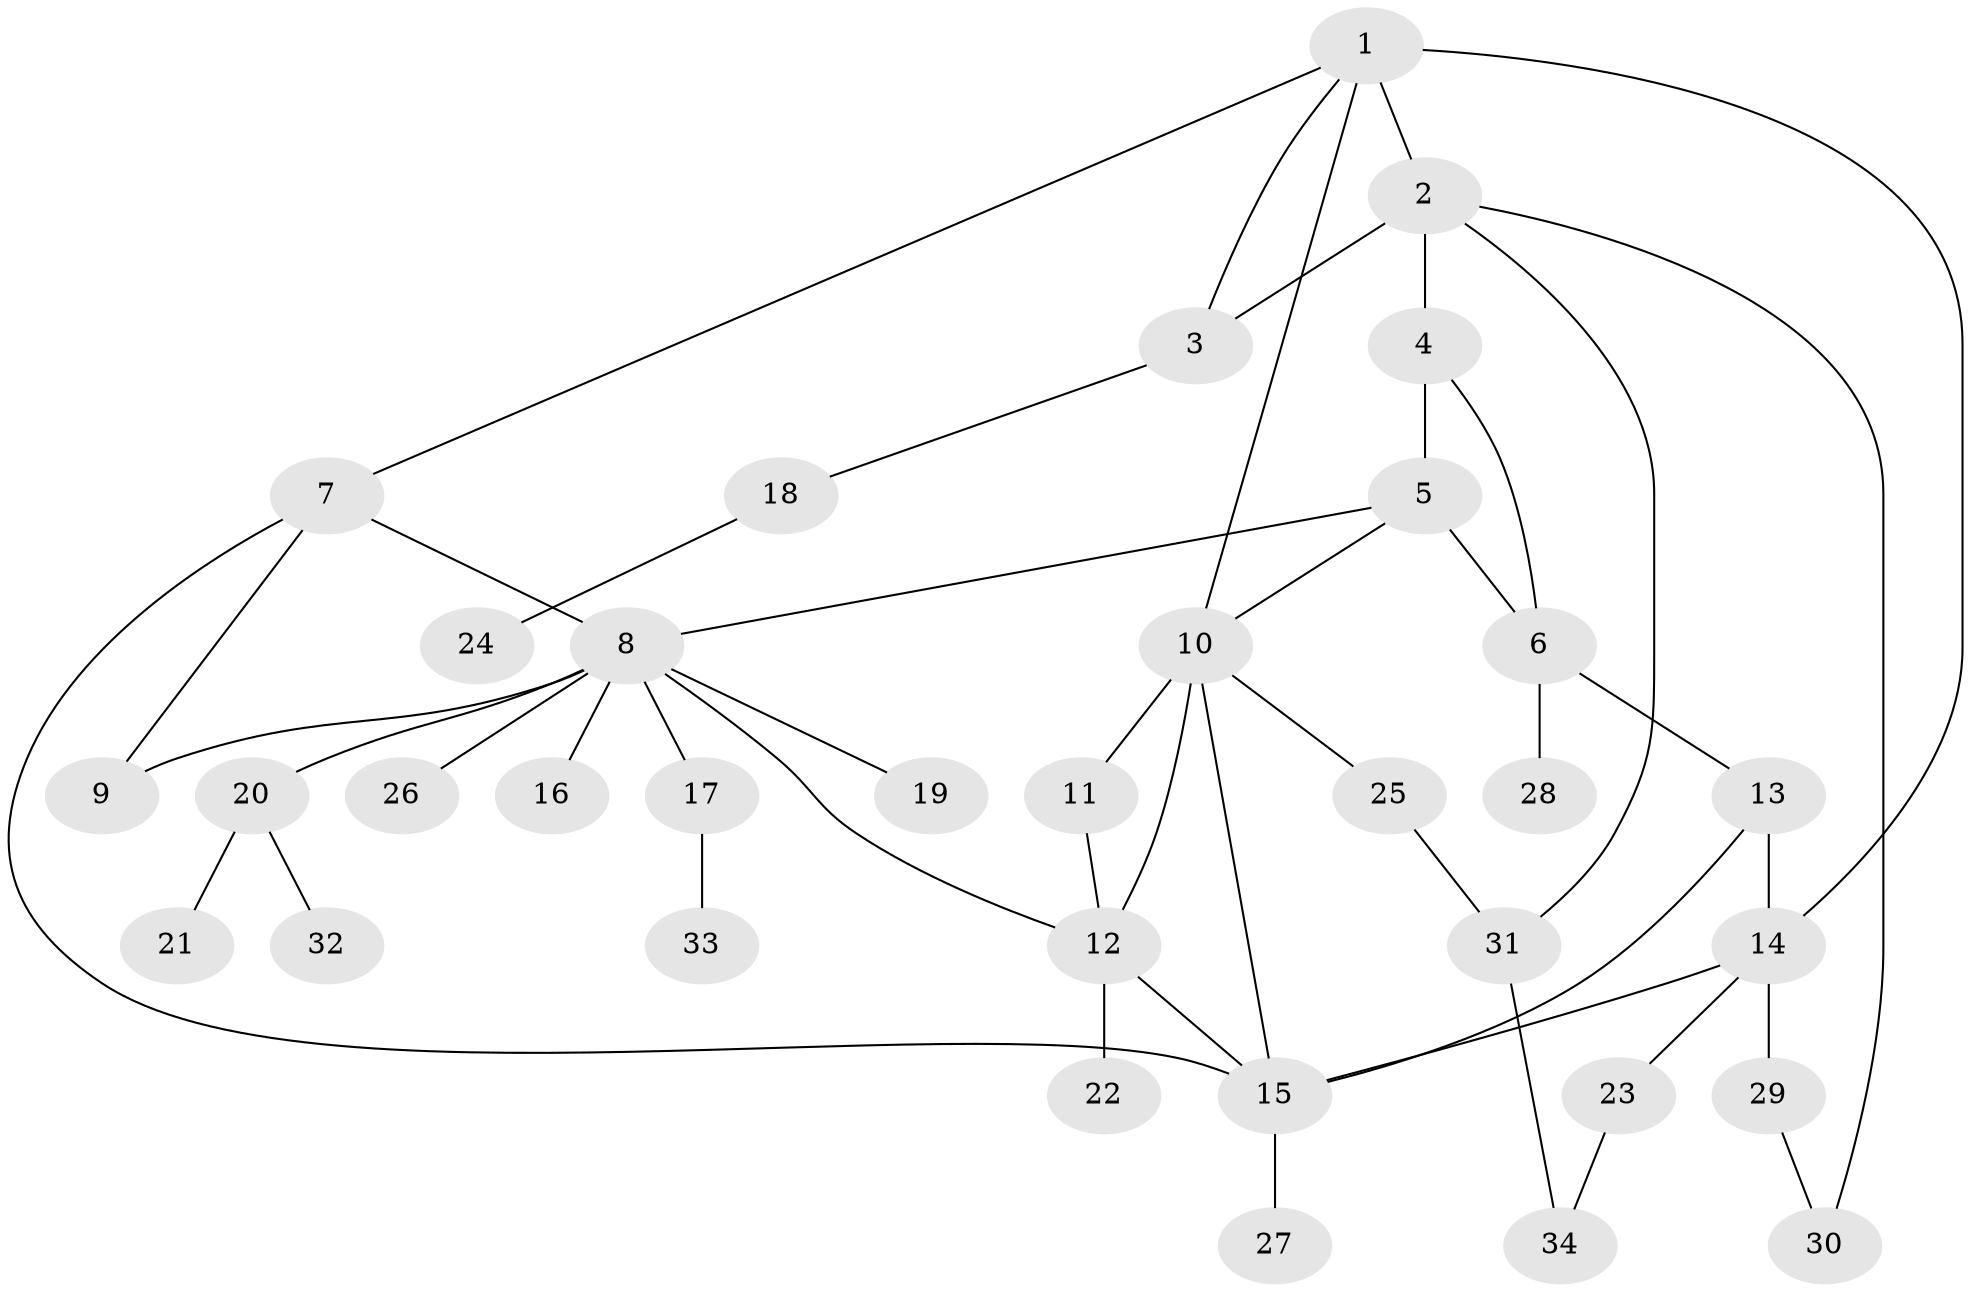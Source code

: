 // original degree distribution, {7: 0.031746031746031744, 6: 0.07936507936507936, 4: 0.06349206349206349, 3: 0.14285714285714285, 5: 0.047619047619047616, 10: 0.015873015873015872, 2: 0.1111111111111111, 1: 0.5079365079365079}
// Generated by graph-tools (version 1.1) at 2025/37/03/09/25 02:37:38]
// undirected, 34 vertices, 48 edges
graph export_dot {
graph [start="1"]
  node [color=gray90,style=filled];
  1;
  2;
  3;
  4;
  5;
  6;
  7;
  8;
  9;
  10;
  11;
  12;
  13;
  14;
  15;
  16;
  17;
  18;
  19;
  20;
  21;
  22;
  23;
  24;
  25;
  26;
  27;
  28;
  29;
  30;
  31;
  32;
  33;
  34;
  1 -- 2 [weight=1.0];
  1 -- 3 [weight=1.0];
  1 -- 7 [weight=1.0];
  1 -- 10 [weight=1.0];
  1 -- 14 [weight=2.0];
  2 -- 3 [weight=1.0];
  2 -- 4 [weight=1.0];
  2 -- 30 [weight=1.0];
  2 -- 31 [weight=1.0];
  3 -- 18 [weight=1.0];
  4 -- 5 [weight=2.0];
  4 -- 6 [weight=1.0];
  5 -- 6 [weight=1.0];
  5 -- 8 [weight=1.0];
  5 -- 10 [weight=1.0];
  6 -- 13 [weight=1.0];
  6 -- 28 [weight=1.0];
  7 -- 8 [weight=1.0];
  7 -- 9 [weight=1.0];
  7 -- 15 [weight=1.0];
  8 -- 9 [weight=1.0];
  8 -- 12 [weight=1.0];
  8 -- 16 [weight=1.0];
  8 -- 17 [weight=1.0];
  8 -- 19 [weight=1.0];
  8 -- 20 [weight=1.0];
  8 -- 26 [weight=1.0];
  10 -- 11 [weight=4.0];
  10 -- 12 [weight=1.0];
  10 -- 15 [weight=1.0];
  10 -- 25 [weight=1.0];
  11 -- 12 [weight=1.0];
  12 -- 15 [weight=1.0];
  12 -- 22 [weight=1.0];
  13 -- 14 [weight=3.0];
  13 -- 15 [weight=1.0];
  14 -- 15 [weight=1.0];
  14 -- 23 [weight=2.0];
  14 -- 29 [weight=1.0];
  15 -- 27 [weight=1.0];
  17 -- 33 [weight=1.0];
  18 -- 24 [weight=1.0];
  20 -- 21 [weight=1.0];
  20 -- 32 [weight=1.0];
  23 -- 34 [weight=1.0];
  25 -- 31 [weight=1.0];
  29 -- 30 [weight=1.0];
  31 -- 34 [weight=1.0];
}
